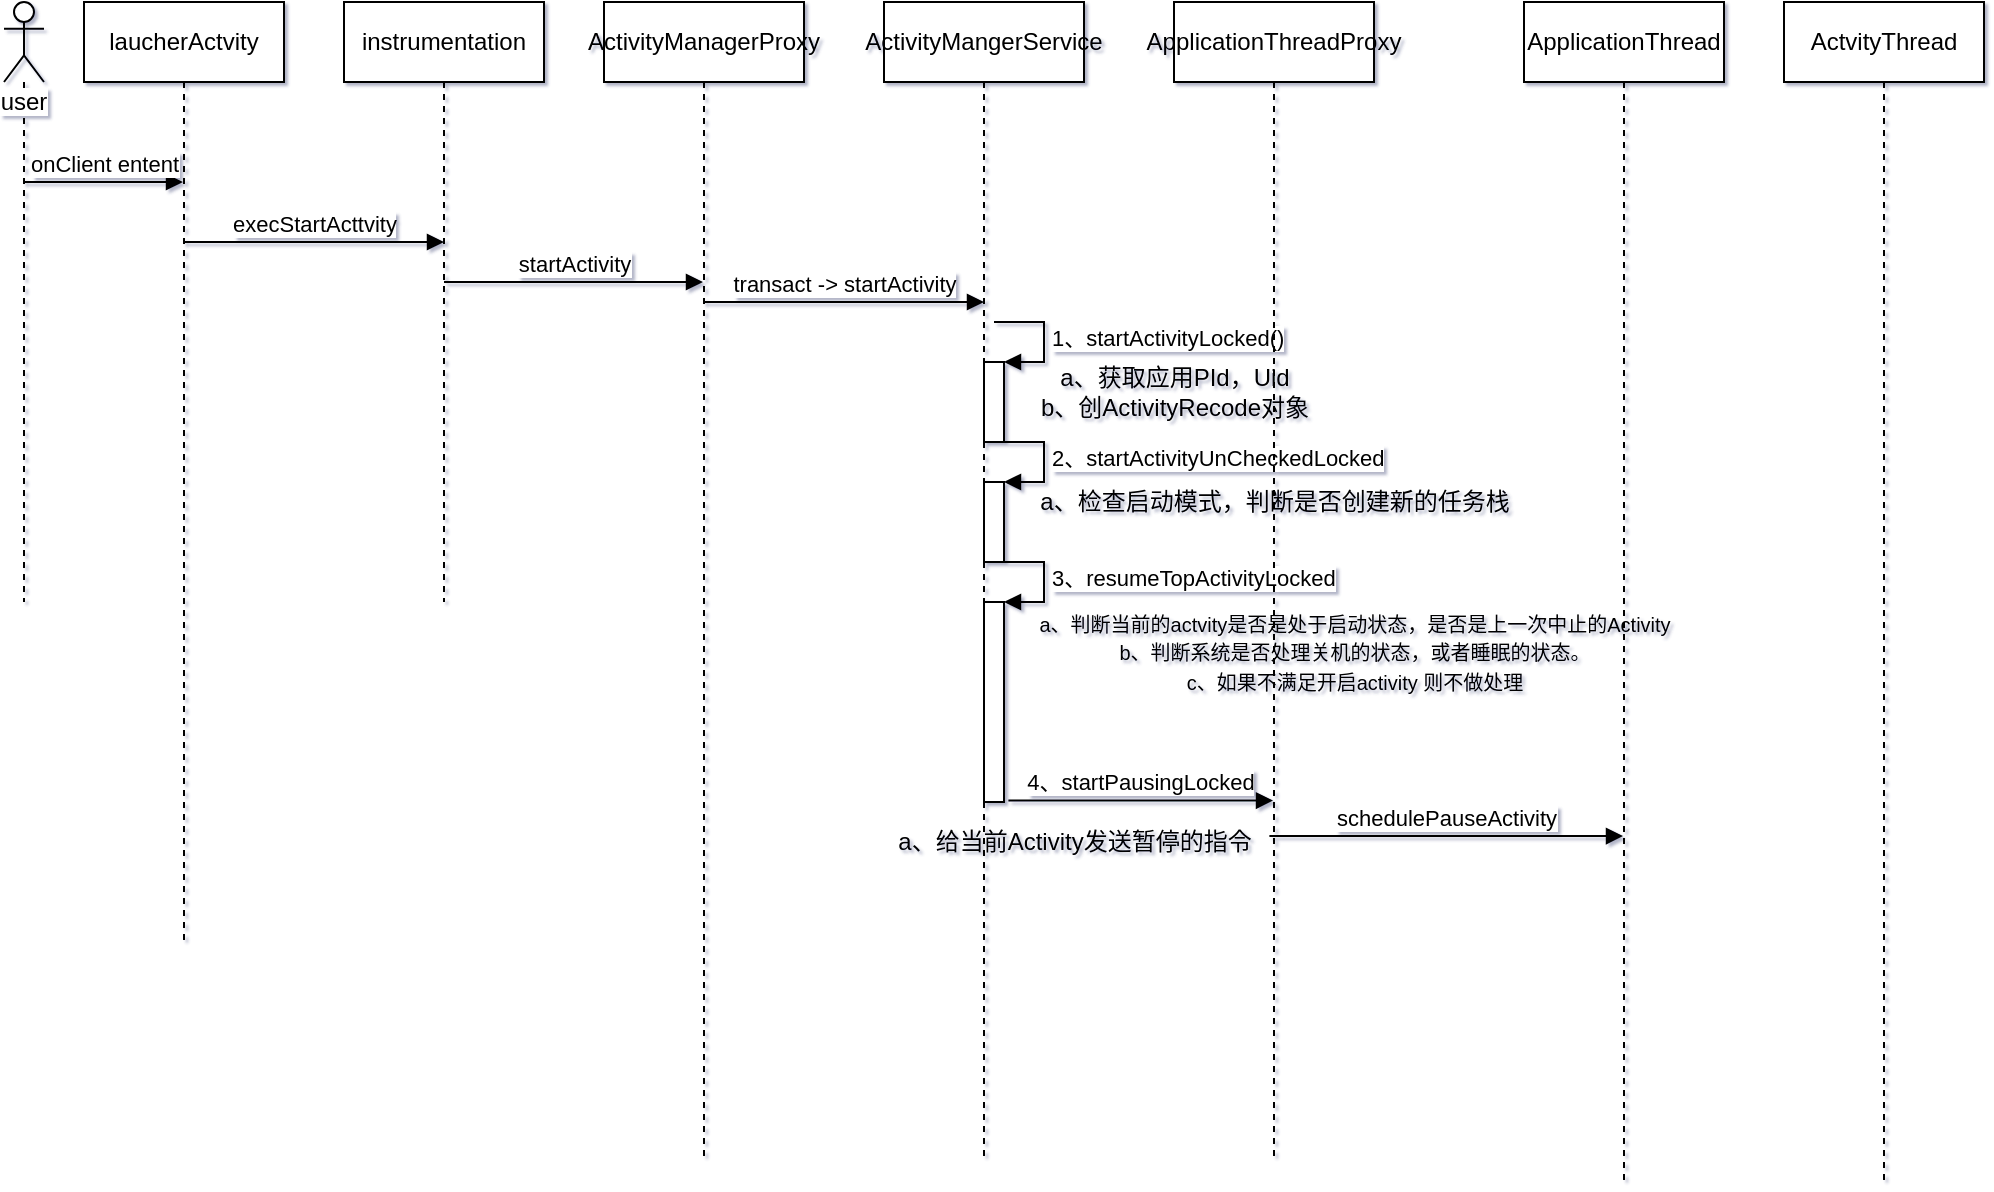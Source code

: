 <mxfile version="13.0.3" type="device"><diagram id="MGZhT4NlzLAKfgf1kCCm" name="Page-1"><mxGraphModel dx="1697" dy="1997" grid="1" gridSize="10" guides="1" tooltips="1" connect="1" arrows="1" fold="1" page="1" pageScale="1" pageWidth="827" pageHeight="1169" math="0" shadow="1"><root><mxCell id="0"/><mxCell id="1" parent="0"/><mxCell id="wYzg8YjYULS5zW92P7uq-1" value="user&lt;br&gt;" style="shape=umlLifeline;participant=umlActor;perimeter=lifelinePerimeter;whiteSpace=wrap;html=1;container=1;collapsible=0;recursiveResize=0;verticalAlign=top;spacingTop=36;labelBackgroundColor=#ffffff;outlineConnect=0;" parent="1" vertex="1"><mxGeometry x="50" y="70" width="20" height="300" as="geometry"/></mxCell><mxCell id="wYzg8YjYULS5zW92P7uq-2" value="laucherActvity" style="shape=umlLifeline;perimeter=lifelinePerimeter;whiteSpace=wrap;html=1;container=1;collapsible=0;recursiveResize=0;outlineConnect=0;" parent="1" vertex="1"><mxGeometry x="90" y="70" width="100" height="470" as="geometry"/></mxCell><mxCell id="wYzg8YjYULS5zW92P7uq-3" value="onClient entent" style="html=1;verticalAlign=bottom;endArrow=block;" parent="1" target="wYzg8YjYULS5zW92P7uq-2" edge="1"><mxGeometry width="80" relative="1" as="geometry"><mxPoint x="60" y="160" as="sourcePoint"/><mxPoint x="130" y="160" as="targetPoint"/></mxGeometry></mxCell><mxCell id="Nb7CPdX4bacuz_PUM307-1" value="instrumentation" style="shape=umlLifeline;perimeter=lifelinePerimeter;whiteSpace=wrap;html=1;container=1;collapsible=0;recursiveResize=0;outlineConnect=0;" vertex="1" parent="1"><mxGeometry x="220" y="70" width="100" height="300" as="geometry"/></mxCell><mxCell id="Nb7CPdX4bacuz_PUM307-2" value="execStartActtvity" style="html=1;verticalAlign=bottom;endArrow=block;" edge="1" parent="1" source="wYzg8YjYULS5zW92P7uq-2"><mxGeometry width="80" relative="1" as="geometry"><mxPoint x="190" y="190" as="sourcePoint"/><mxPoint x="270" y="190" as="targetPoint"/></mxGeometry></mxCell><mxCell id="Nb7CPdX4bacuz_PUM307-5" value="ActivityManagerProxy" style="shape=umlLifeline;perimeter=lifelinePerimeter;whiteSpace=wrap;html=1;container=1;collapsible=0;recursiveResize=0;outlineConnect=0;" vertex="1" parent="1"><mxGeometry x="350" y="70" width="100" height="580" as="geometry"/></mxCell><mxCell id="Nb7CPdX4bacuz_PUM307-6" value="startActivity" style="html=1;verticalAlign=bottom;endArrow=block;" edge="1" parent="1" target="Nb7CPdX4bacuz_PUM307-5"><mxGeometry width="80" relative="1" as="geometry"><mxPoint x="270" y="210" as="sourcePoint"/><mxPoint x="350" y="210" as="targetPoint"/></mxGeometry></mxCell><mxCell id="Nb7CPdX4bacuz_PUM307-7" value="ActivityMangerService" style="shape=umlLifeline;perimeter=lifelinePerimeter;whiteSpace=wrap;html=1;container=1;collapsible=0;recursiveResize=0;outlineConnect=0;" vertex="1" parent="1"><mxGeometry x="490" y="70" width="100" height="580" as="geometry"/></mxCell><mxCell id="Nb7CPdX4bacuz_PUM307-9" value="" style="html=1;points=[];perimeter=orthogonalPerimeter;" vertex="1" parent="Nb7CPdX4bacuz_PUM307-7"><mxGeometry x="50" y="180" width="10" height="40" as="geometry"/></mxCell><mxCell id="Nb7CPdX4bacuz_PUM307-10" value="1、startActivityLocked()" style="edgeStyle=orthogonalEdgeStyle;html=1;align=left;spacingLeft=2;endArrow=block;rounded=0;entryX=1;entryY=0;" edge="1" target="Nb7CPdX4bacuz_PUM307-9" parent="Nb7CPdX4bacuz_PUM307-7"><mxGeometry relative="1" as="geometry"><mxPoint x="55" y="160" as="sourcePoint"/><Array as="points"><mxPoint x="80" y="160"/></Array></mxGeometry></mxCell><mxCell id="Nb7CPdX4bacuz_PUM307-16" value="" style="html=1;points=[];perimeter=orthogonalPerimeter;" vertex="1" parent="Nb7CPdX4bacuz_PUM307-7"><mxGeometry x="50" y="300" width="10" height="100" as="geometry"/></mxCell><mxCell id="Nb7CPdX4bacuz_PUM307-17" value="3、resumeTopActivityLocked" style="edgeStyle=orthogonalEdgeStyle;html=1;align=left;spacingLeft=2;endArrow=block;rounded=0;entryX=1;entryY=0;" edge="1" target="Nb7CPdX4bacuz_PUM307-16" parent="Nb7CPdX4bacuz_PUM307-7"><mxGeometry relative="1" as="geometry"><mxPoint x="55" y="280" as="sourcePoint"/><Array as="points"><mxPoint x="80" y="280"/></Array></mxGeometry></mxCell><mxCell id="Nb7CPdX4bacuz_PUM307-8" value="transact -&amp;gt; startActivity" style="html=1;verticalAlign=bottom;endArrow=block;" edge="1" parent="1" source="Nb7CPdX4bacuz_PUM307-5"><mxGeometry width="80" relative="1" as="geometry"><mxPoint x="460" y="220" as="sourcePoint"/><mxPoint x="540" y="220" as="targetPoint"/></mxGeometry></mxCell><mxCell id="Nb7CPdX4bacuz_PUM307-11" value="a、获取应用PId，Uid&lt;br&gt;b、创ActivityRecode对象" style="text;html=1;align=center;verticalAlign=middle;resizable=0;points=[];autosize=1;" vertex="1" parent="1"><mxGeometry x="560" y="250" width="150" height="30" as="geometry"/></mxCell><mxCell id="Nb7CPdX4bacuz_PUM307-13" value="" style="html=1;points=[];perimeter=orthogonalPerimeter;" vertex="1" parent="1"><mxGeometry x="540" y="310" width="10" height="40" as="geometry"/></mxCell><mxCell id="Nb7CPdX4bacuz_PUM307-14" value="2、startActivityUnCheckedLocked" style="edgeStyle=orthogonalEdgeStyle;html=1;align=left;spacingLeft=2;endArrow=block;rounded=0;entryX=1;entryY=0;" edge="1" target="Nb7CPdX4bacuz_PUM307-13" parent="1"><mxGeometry relative="1" as="geometry"><mxPoint x="545" y="290" as="sourcePoint"/><Array as="points"><mxPoint x="570" y="290"/></Array></mxGeometry></mxCell><mxCell id="Nb7CPdX4bacuz_PUM307-15" value="a、检查启动模式，判断是否创建新的任务栈" style="text;html=1;align=center;verticalAlign=middle;resizable=0;points=[];autosize=1;" vertex="1" parent="1"><mxGeometry x="560" y="310" width="250" height="20" as="geometry"/></mxCell><mxCell id="Nb7CPdX4bacuz_PUM307-18" value="&lt;font style=&quot;font-size: 10px&quot;&gt;a、判断当前的actvity是否是处于启动状态，是否是上一次中止的Activity&lt;br&gt;b、判断系统是否处理关机的状态，或者睡眠的状态。&lt;br&gt;c、如果不满足开启activity 则不做处理&lt;br&gt;&lt;/font&gt;" style="text;html=1;align=center;verticalAlign=middle;resizable=0;points=[];autosize=1;" vertex="1" parent="1"><mxGeometry x="560" y="370" width="330" height="50" as="geometry"/></mxCell><mxCell id="Nb7CPdX4bacuz_PUM307-25" value="a、给当前Activity发送暂停的指令" style="text;html=1;align=center;verticalAlign=middle;resizable=0;points=[];autosize=1;" vertex="1" parent="1"><mxGeometry x="490" y="480" width="190" height="20" as="geometry"/></mxCell><mxCell id="Nb7CPdX4bacuz_PUM307-38" value="ApplicationThreadProxy" style="shape=umlLifeline;perimeter=lifelinePerimeter;whiteSpace=wrap;html=1;container=1;collapsible=0;recursiveResize=0;outlineConnect=0;" vertex="1" parent="1"><mxGeometry x="635" y="70" width="100" height="580" as="geometry"/></mxCell><mxCell id="Nb7CPdX4bacuz_PUM307-43" value="&lt;span style=&quot;font-family: &amp;#34;helvetica&amp;#34; ; text-align: left&quot;&gt;4、startPausingLocked&lt;/span&gt;" style="html=1;verticalAlign=bottom;endArrow=block;exitX=1.217;exitY=0.993;exitDx=0;exitDy=0;exitPerimeter=0;" edge="1" parent="1" source="Nb7CPdX4bacuz_PUM307-16" target="Nb7CPdX4bacuz_PUM307-38"><mxGeometry width="80" relative="1" as="geometry"><mxPoint x="553" y="429" as="sourcePoint"/><mxPoint x="620" y="540" as="targetPoint"/></mxGeometry></mxCell><mxCell id="Nb7CPdX4bacuz_PUM307-48" value="ApplicationThread" style="shape=umlLifeline;perimeter=lifelinePerimeter;whiteSpace=wrap;html=1;container=1;collapsible=0;recursiveResize=0;outlineConnect=0;" vertex="1" parent="1"><mxGeometry x="810" y="70" width="100" height="590" as="geometry"/></mxCell><mxCell id="Nb7CPdX4bacuz_PUM307-49" value="schedulePauseActivity" style="html=1;verticalAlign=bottom;endArrow=block;exitX=0.477;exitY=0.719;exitDx=0;exitDy=0;exitPerimeter=0;" edge="1" parent="1" source="Nb7CPdX4bacuz_PUM307-38" target="Nb7CPdX4bacuz_PUM307-48"><mxGeometry width="80" relative="1" as="geometry"><mxPoint x="790" y="570" as="sourcePoint"/><mxPoint x="860" y="570" as="targetPoint"/></mxGeometry></mxCell><mxCell id="Nb7CPdX4bacuz_PUM307-50" value="ActvityThread" style="shape=umlLifeline;perimeter=lifelinePerimeter;whiteSpace=wrap;html=1;container=1;collapsible=0;recursiveResize=0;outlineConnect=0;" vertex="1" parent="1"><mxGeometry x="940" y="70" width="100" height="590" as="geometry"/></mxCell></root></mxGraphModel></diagram></mxfile>
